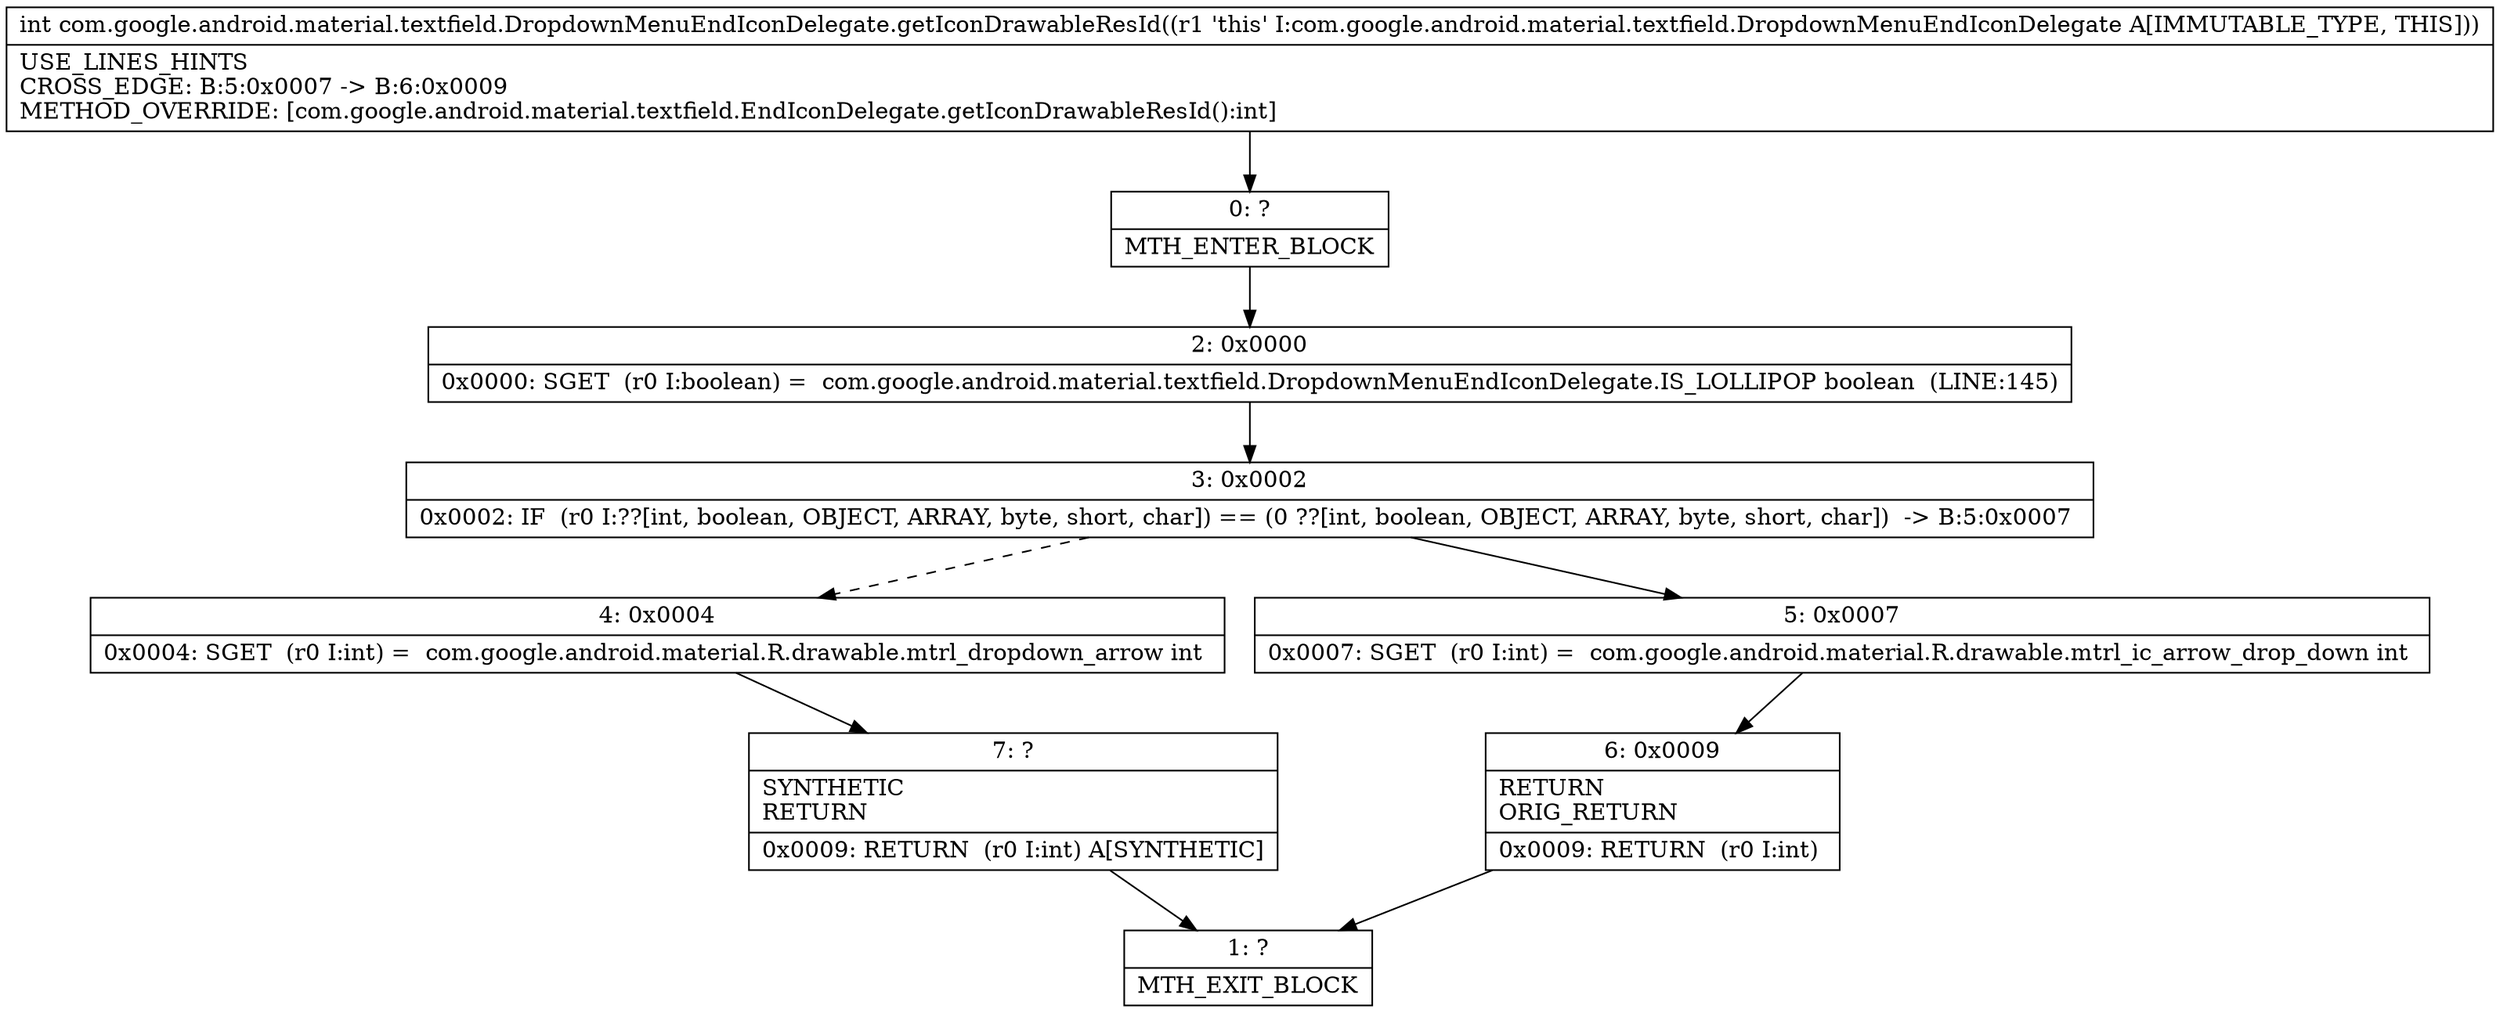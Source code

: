 digraph "CFG forcom.google.android.material.textfield.DropdownMenuEndIconDelegate.getIconDrawableResId()I" {
Node_0 [shape=record,label="{0\:\ ?|MTH_ENTER_BLOCK\l}"];
Node_2 [shape=record,label="{2\:\ 0x0000|0x0000: SGET  (r0 I:boolean) =  com.google.android.material.textfield.DropdownMenuEndIconDelegate.IS_LOLLIPOP boolean  (LINE:145)\l}"];
Node_3 [shape=record,label="{3\:\ 0x0002|0x0002: IF  (r0 I:??[int, boolean, OBJECT, ARRAY, byte, short, char]) == (0 ??[int, boolean, OBJECT, ARRAY, byte, short, char])  \-\> B:5:0x0007 \l}"];
Node_4 [shape=record,label="{4\:\ 0x0004|0x0004: SGET  (r0 I:int) =  com.google.android.material.R.drawable.mtrl_dropdown_arrow int \l}"];
Node_7 [shape=record,label="{7\:\ ?|SYNTHETIC\lRETURN\l|0x0009: RETURN  (r0 I:int) A[SYNTHETIC]\l}"];
Node_1 [shape=record,label="{1\:\ ?|MTH_EXIT_BLOCK\l}"];
Node_5 [shape=record,label="{5\:\ 0x0007|0x0007: SGET  (r0 I:int) =  com.google.android.material.R.drawable.mtrl_ic_arrow_drop_down int \l}"];
Node_6 [shape=record,label="{6\:\ 0x0009|RETURN\lORIG_RETURN\l|0x0009: RETURN  (r0 I:int) \l}"];
MethodNode[shape=record,label="{int com.google.android.material.textfield.DropdownMenuEndIconDelegate.getIconDrawableResId((r1 'this' I:com.google.android.material.textfield.DropdownMenuEndIconDelegate A[IMMUTABLE_TYPE, THIS]))  | USE_LINES_HINTS\lCROSS_EDGE: B:5:0x0007 \-\> B:6:0x0009\lMETHOD_OVERRIDE: [com.google.android.material.textfield.EndIconDelegate.getIconDrawableResId():int]\l}"];
MethodNode -> Node_0;Node_0 -> Node_2;
Node_2 -> Node_3;
Node_3 -> Node_4[style=dashed];
Node_3 -> Node_5;
Node_4 -> Node_7;
Node_7 -> Node_1;
Node_5 -> Node_6;
Node_6 -> Node_1;
}

